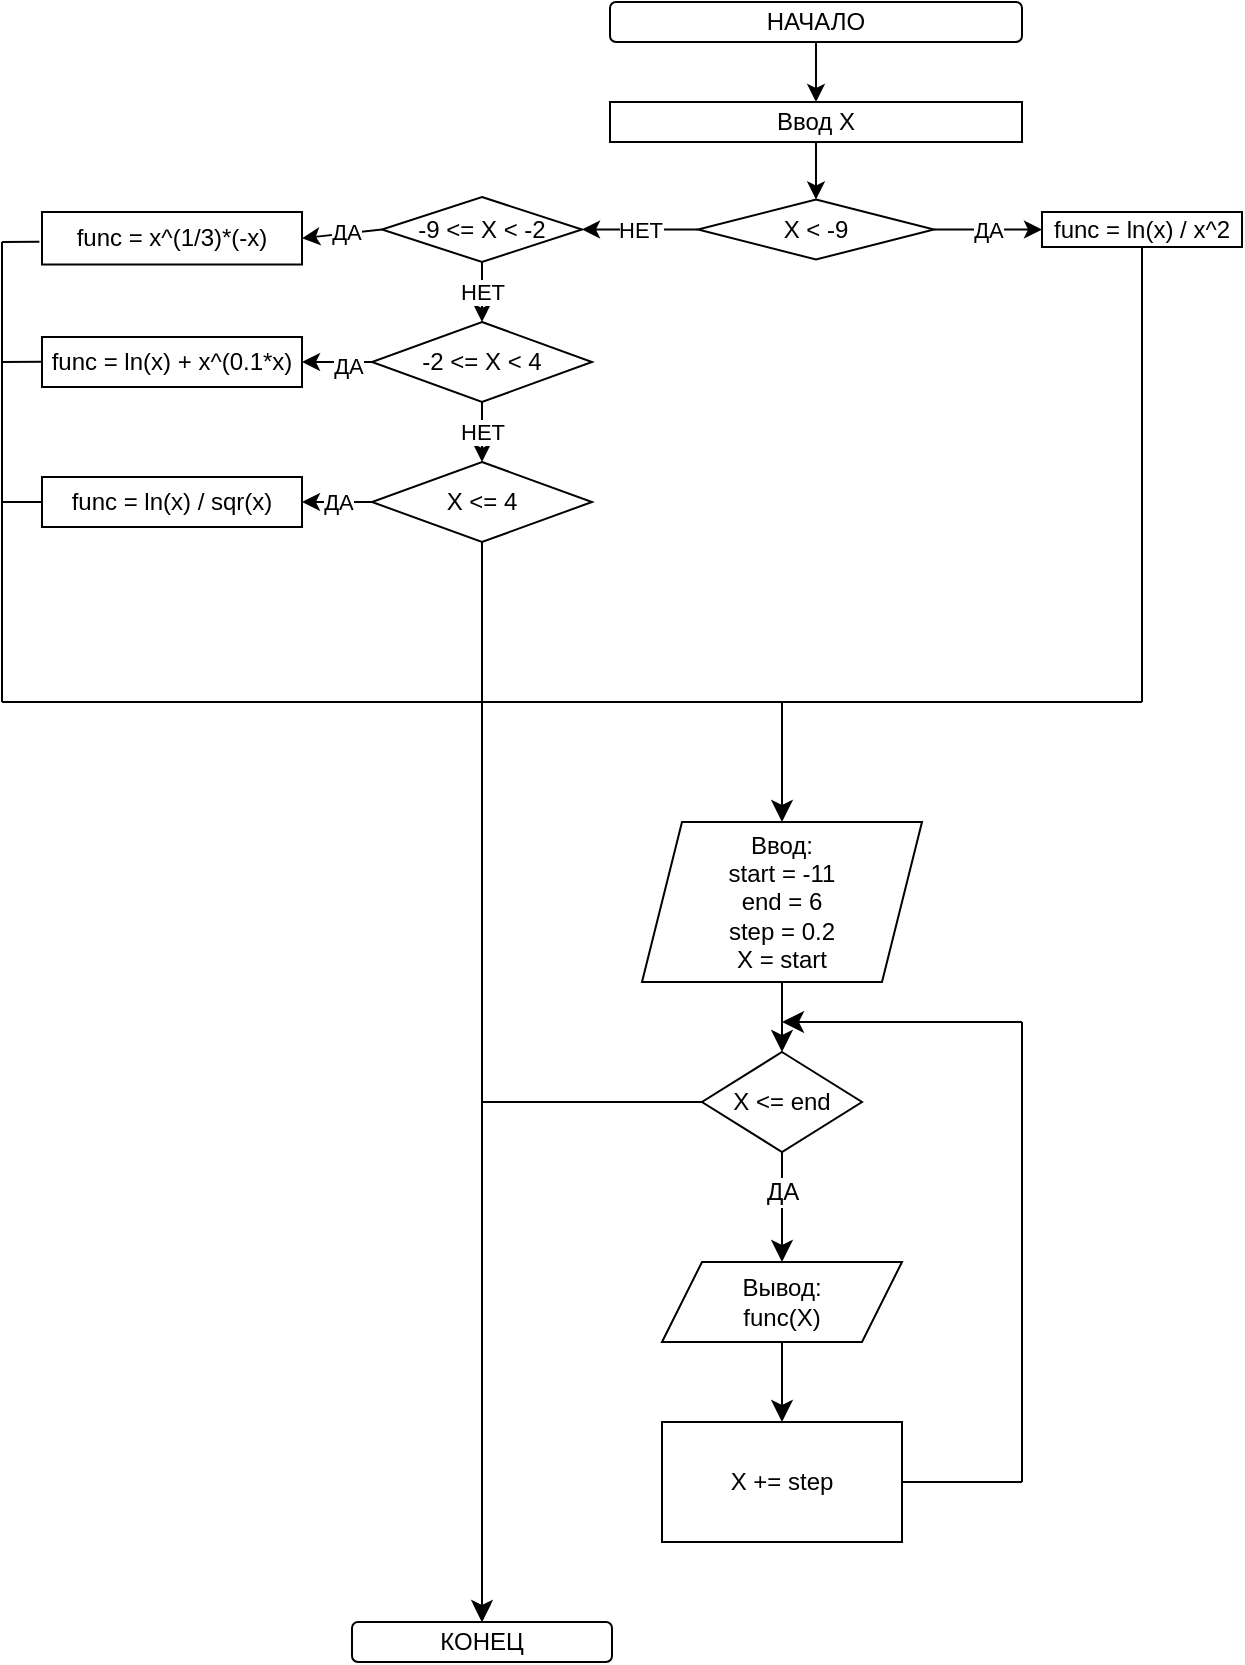 <mxfile version="28.2.5">
  <diagram name="Страница — 1" id="kkzMafzZdSWjQNuyHz_t">
    <mxGraphModel grid="1" page="1" gridSize="10" guides="1" tooltips="1" connect="1" arrows="1" fold="1" pageScale="1" pageWidth="827" pageHeight="1169" math="0" shadow="0">
      <root>
        <mxCell id="0" />
        <mxCell id="1" parent="0" />
        <mxCell id="YCszi3NhVksQIG2hc49Z-1" value="НАЧАЛО" style="rounded=1;whiteSpace=wrap;html=1;" vertex="1" parent="1">
          <mxGeometry x="314" y="10" width="206" height="20" as="geometry" />
        </mxCell>
        <mxCell id="YCszi3NhVksQIG2hc49Z-2" value="Ввод X" style="rounded=0;whiteSpace=wrap;html=1;" vertex="1" parent="1">
          <mxGeometry x="314" y="60" width="206" height="20" as="geometry" />
        </mxCell>
        <mxCell id="YCszi3NhVksQIG2hc49Z-3" value="" style="endArrow=classic;html=1;rounded=0;exitX=0.5;exitY=1;exitDx=0;exitDy=0;entryX=0.5;entryY=0;entryDx=0;entryDy=0;" edge="1" parent="1" source="YCszi3NhVksQIG2hc49Z-1" target="YCszi3NhVksQIG2hc49Z-2">
          <mxGeometry width="50" height="50" relative="1" as="geometry">
            <mxPoint x="390" y="310" as="sourcePoint" />
            <mxPoint x="450" y="80" as="targetPoint" />
          </mxGeometry>
        </mxCell>
        <mxCell id="YCszi3NhVksQIG2hc49Z-6" value="X &amp;lt; -9" style="rhombus;whiteSpace=wrap;html=1;" vertex="1" parent="1">
          <mxGeometry x="358" y="108.75" width="118" height="30" as="geometry" />
        </mxCell>
        <mxCell id="YCszi3NhVksQIG2hc49Z-7" value="" style="endArrow=classic;html=1;rounded=0;entryX=0.5;entryY=0;entryDx=0;entryDy=0;exitX=0.5;exitY=1;exitDx=0;exitDy=0;" edge="1" parent="1" source="YCszi3NhVksQIG2hc49Z-2" target="YCszi3NhVksQIG2hc49Z-6">
          <mxGeometry width="50" height="50" relative="1" as="geometry">
            <mxPoint x="370" y="180" as="sourcePoint" />
            <mxPoint x="420" y="130" as="targetPoint" />
          </mxGeometry>
        </mxCell>
        <mxCell id="YCszi3NhVksQIG2hc49Z-8" value="func = ln(x) / x^2" style="rounded=0;whiteSpace=wrap;html=1;" vertex="1" parent="1">
          <mxGeometry x="530" y="115" width="100" height="17.5" as="geometry" />
        </mxCell>
        <mxCell id="YCszi3NhVksQIG2hc49Z-9" value="ДА" style="endArrow=classic;html=1;rounded=0;entryX=0;entryY=0.5;entryDx=0;entryDy=0;exitX=1;exitY=0.5;exitDx=0;exitDy=0;" edge="1" parent="1" source="YCszi3NhVksQIG2hc49Z-6" target="YCszi3NhVksQIG2hc49Z-8">
          <mxGeometry width="50" height="50" relative="1" as="geometry">
            <mxPoint x="430" y="240" as="sourcePoint" />
            <mxPoint x="480" y="190" as="targetPoint" />
          </mxGeometry>
        </mxCell>
        <mxCell id="YCszi3NhVksQIG2hc49Z-11" value="-9 &amp;lt;= X &amp;lt; -2" style="rhombus;whiteSpace=wrap;html=1;" vertex="1" parent="1">
          <mxGeometry x="200" y="107.5" width="100" height="32.5" as="geometry" />
        </mxCell>
        <mxCell id="YCszi3NhVksQIG2hc49Z-12" value="НЕТ" style="endArrow=classic;html=1;rounded=0;entryX=1;entryY=0.5;entryDx=0;entryDy=0;exitX=0;exitY=0.5;exitDx=0;exitDy=0;" edge="1" parent="1" source="YCszi3NhVksQIG2hc49Z-6" target="YCszi3NhVksQIG2hc49Z-11">
          <mxGeometry width="50" height="50" relative="1" as="geometry">
            <mxPoint x="410" y="220" as="sourcePoint" />
            <mxPoint x="460" y="170" as="targetPoint" />
          </mxGeometry>
        </mxCell>
        <mxCell id="YCszi3NhVksQIG2hc49Z-13" value="func = x^(1/3)*(-x)" style="rounded=0;whiteSpace=wrap;html=1;" vertex="1" parent="1">
          <mxGeometry x="30" y="115" width="130" height="26.25" as="geometry" />
        </mxCell>
        <mxCell id="YCszi3NhVksQIG2hc49Z-16" value="" style="endArrow=classic;html=1;rounded=0;entryX=1;entryY=0.5;entryDx=0;entryDy=0;exitX=0;exitY=0.5;exitDx=0;exitDy=0;" edge="1" parent="1" source="YCszi3NhVksQIG2hc49Z-11" target="YCszi3NhVksQIG2hc49Z-13">
          <mxGeometry width="50" height="50" relative="1" as="geometry">
            <mxPoint x="220" y="200" as="sourcePoint" />
            <mxPoint x="270" y="150" as="targetPoint" />
          </mxGeometry>
        </mxCell>
        <mxCell id="YCszi3NhVksQIG2hc49Z-19" value="ДА" style="edgeLabel;html=1;align=center;verticalAlign=middle;resizable=0;points=[];" vertex="1" connectable="0" parent="YCszi3NhVksQIG2hc49Z-16">
          <mxGeometry x="-0.092" y="-1" relative="1" as="geometry">
            <mxPoint as="offset" />
          </mxGeometry>
        </mxCell>
        <mxCell id="YCszi3NhVksQIG2hc49Z-17" value="-2 &amp;lt;= X &amp;lt; 4" style="rhombus;whiteSpace=wrap;html=1;" vertex="1" parent="1">
          <mxGeometry x="195" y="170" width="110" height="40" as="geometry" />
        </mxCell>
        <mxCell id="YCszi3NhVksQIG2hc49Z-18" value="НЕТ" style="endArrow=classic;html=1;rounded=0;entryX=0.5;entryY=0;entryDx=0;entryDy=0;exitX=0.5;exitY=1;exitDx=0;exitDy=0;" edge="1" parent="1" source="YCszi3NhVksQIG2hc49Z-11" target="YCszi3NhVksQIG2hc49Z-17">
          <mxGeometry width="50" height="50" relative="1" as="geometry">
            <mxPoint x="220" y="200" as="sourcePoint" />
            <mxPoint x="270" y="150" as="targetPoint" />
          </mxGeometry>
        </mxCell>
        <mxCell id="YCszi3NhVksQIG2hc49Z-20" value="func = ln(x) + x^(0.1*x)" style="rounded=0;whiteSpace=wrap;html=1;" vertex="1" parent="1">
          <mxGeometry x="30" y="177.5" width="130" height="25" as="geometry" />
        </mxCell>
        <mxCell id="YCszi3NhVksQIG2hc49Z-21" value="" style="endArrow=classic;html=1;rounded=0;entryX=1;entryY=0.5;entryDx=0;entryDy=0;exitX=0;exitY=0.5;exitDx=0;exitDy=0;" edge="1" parent="1" source="YCszi3NhVksQIG2hc49Z-17" target="YCszi3NhVksQIG2hc49Z-20">
          <mxGeometry width="50" height="50" relative="1" as="geometry">
            <mxPoint x="220" y="200" as="sourcePoint" />
            <mxPoint x="270" y="150" as="targetPoint" />
          </mxGeometry>
        </mxCell>
        <mxCell id="YCszi3NhVksQIG2hc49Z-22" value="ДА" style="edgeLabel;html=1;align=center;verticalAlign=middle;resizable=0;points=[];" vertex="1" connectable="0" parent="YCszi3NhVksQIG2hc49Z-21">
          <mxGeometry x="-0.248" y="2" relative="1" as="geometry">
            <mxPoint x="1" as="offset" />
          </mxGeometry>
        </mxCell>
        <mxCell id="YCszi3NhVksQIG2hc49Z-24" value="X &amp;lt;= 4" style="rhombus;whiteSpace=wrap;html=1;" vertex="1" parent="1">
          <mxGeometry x="195" y="240" width="110" height="40" as="geometry" />
        </mxCell>
        <mxCell id="YCszi3NhVksQIG2hc49Z-25" value="НЕТ" style="endArrow=classic;html=1;rounded=0;entryX=0.5;entryY=0;entryDx=0;entryDy=0;exitX=0.5;exitY=1;exitDx=0;exitDy=0;" edge="1" parent="1" source="YCszi3NhVksQIG2hc49Z-17" target="YCszi3NhVksQIG2hc49Z-24">
          <mxGeometry width="50" height="50" relative="1" as="geometry">
            <mxPoint x="220" y="200" as="sourcePoint" />
            <mxPoint x="270" y="150" as="targetPoint" />
          </mxGeometry>
        </mxCell>
        <mxCell id="YCszi3NhVksQIG2hc49Z-28" value="func&lt;span style=&quot;background-color: transparent; color: light-dark(rgb(0, 0, 0), rgb(255, 255, 255));&quot;&gt;&amp;nbsp;= ln(x) / sqr(x)&lt;/span&gt;" style="rounded=0;whiteSpace=wrap;html=1;" vertex="1" parent="1">
          <mxGeometry x="30" y="247.5" width="130" height="25" as="geometry" />
        </mxCell>
        <mxCell id="YCszi3NhVksQIG2hc49Z-29" value="ДА" style="endArrow=classic;html=1;rounded=0;entryX=1;entryY=0.5;entryDx=0;entryDy=0;exitX=0;exitY=0.5;exitDx=0;exitDy=0;" edge="1" parent="1" source="YCszi3NhVksQIG2hc49Z-24" target="YCszi3NhVksQIG2hc49Z-28">
          <mxGeometry width="50" height="50" relative="1" as="geometry">
            <mxPoint x="220" y="310" as="sourcePoint" />
            <mxPoint x="270" y="260" as="targetPoint" />
          </mxGeometry>
        </mxCell>
        <mxCell id="YCszi3NhVksQIG2hc49Z-33" value="КОНЕЦ" style="rounded=1;whiteSpace=wrap;html=1;" vertex="1" parent="1">
          <mxGeometry x="185" y="820" width="130" height="20" as="geometry" />
        </mxCell>
        <mxCell id="YCszi3NhVksQIG2hc49Z-34" value="" style="endArrow=classic;html=1;rounded=0;entryX=0.5;entryY=0;entryDx=0;entryDy=0;exitX=0.5;exitY=1;exitDx=0;exitDy=0;" edge="1" parent="1" source="YCszi3NhVksQIG2hc49Z-24" target="YCszi3NhVksQIG2hc49Z-33">
          <mxGeometry width="50" height="50" relative="1" as="geometry">
            <mxPoint x="220" y="310" as="sourcePoint" />
            <mxPoint x="270" y="260" as="targetPoint" />
          </mxGeometry>
        </mxCell>
        <mxCell id="IE5GxjCSTOSKUwAtpjdR-5" value="" style="endArrow=none;html=1;rounded=0;fontSize=12;startSize=8;endSize=8;curved=1;entryX=-0.01;entryY=0.567;entryDx=0;entryDy=0;entryPerimeter=0;" edge="1" parent="1" target="YCszi3NhVksQIG2hc49Z-13">
          <mxGeometry width="50" height="50" relative="1" as="geometry">
            <mxPoint x="10" y="130" as="sourcePoint" />
            <mxPoint x="80" y="140" as="targetPoint" />
          </mxGeometry>
        </mxCell>
        <mxCell id="IE5GxjCSTOSKUwAtpjdR-6" value="" style="endArrow=none;html=1;rounded=0;fontSize=12;startSize=8;endSize=8;curved=1;entryX=-0.01;entryY=0.567;entryDx=0;entryDy=0;entryPerimeter=0;" edge="1" parent="1">
          <mxGeometry width="50" height="50" relative="1" as="geometry">
            <mxPoint x="10" y="190" as="sourcePoint" />
            <mxPoint x="30" y="189.9" as="targetPoint" />
          </mxGeometry>
        </mxCell>
        <mxCell id="IE5GxjCSTOSKUwAtpjdR-7" value="" style="endArrow=none;html=1;rounded=0;fontSize=12;startSize=8;endSize=8;curved=1;entryX=0;entryY=0.5;entryDx=0;entryDy=0;" edge="1" parent="1" target="YCszi3NhVksQIG2hc49Z-28">
          <mxGeometry width="50" height="50" relative="1" as="geometry">
            <mxPoint x="10" y="260" as="sourcePoint" />
            <mxPoint x="29" y="250" as="targetPoint" />
          </mxGeometry>
        </mxCell>
        <mxCell id="IE5GxjCSTOSKUwAtpjdR-8" value="" style="endArrow=none;html=1;rounded=0;fontSize=12;startSize=8;endSize=8;curved=1;" edge="1" parent="1">
          <mxGeometry width="50" height="50" relative="1" as="geometry">
            <mxPoint x="10" y="360" as="sourcePoint" />
            <mxPoint x="10" y="130" as="targetPoint" />
          </mxGeometry>
        </mxCell>
        <mxCell id="IE5GxjCSTOSKUwAtpjdR-9" value="" style="endArrow=none;html=1;rounded=0;fontSize=12;startSize=8;endSize=8;curved=1;entryX=0.5;entryY=1;entryDx=0;entryDy=0;" edge="1" parent="1" target="YCszi3NhVksQIG2hc49Z-8">
          <mxGeometry width="50" height="50" relative="1" as="geometry">
            <mxPoint x="580" y="360" as="sourcePoint" />
            <mxPoint x="590" y="220" as="targetPoint" />
          </mxGeometry>
        </mxCell>
        <mxCell id="IE5GxjCSTOSKUwAtpjdR-10" value="" style="endArrow=none;html=1;rounded=0;fontSize=12;startSize=8;endSize=8;curved=1;" edge="1" parent="1">
          <mxGeometry width="50" height="50" relative="1" as="geometry">
            <mxPoint x="420" y="360" as="sourcePoint" />
            <mxPoint x="10" y="360" as="targetPoint" />
          </mxGeometry>
        </mxCell>
        <mxCell id="IE5GxjCSTOSKUwAtpjdR-11" value="" style="endArrow=none;html=1;rounded=0;fontSize=12;startSize=8;endSize=8;curved=1;" edge="1" parent="1">
          <mxGeometry width="50" height="50" relative="1" as="geometry">
            <mxPoint x="420" y="360" as="sourcePoint" />
            <mxPoint x="580" y="360" as="targetPoint" />
          </mxGeometry>
        </mxCell>
        <mxCell id="IE5GxjCSTOSKUwAtpjdR-12" value="" style="endArrow=classic;html=1;rounded=0;fontSize=12;startSize=8;endSize=8;curved=1;entryX=0.5;entryY=0;entryDx=0;entryDy=0;" edge="1" parent="1">
          <mxGeometry width="50" height="50" relative="1" as="geometry">
            <mxPoint x="400" y="360" as="sourcePoint" />
            <mxPoint x="400" y="420.0" as="targetPoint" />
          </mxGeometry>
        </mxCell>
        <mxCell id="IE5GxjCSTOSKUwAtpjdR-14" value="" style="endArrow=classic;html=1;rounded=0;fontSize=12;startSize=8;endSize=8;curved=1;exitX=0.5;exitY=1;exitDx=0;exitDy=0;entryX=0.5;entryY=0;entryDx=0;entryDy=0;" edge="1" parent="1" source="IE5GxjCSTOSKUwAtpjdR-20" target="IE5GxjCSTOSKUwAtpjdR-16">
          <mxGeometry width="50" height="50" relative="1" as="geometry">
            <mxPoint x="400" y="510" as="sourcePoint" />
            <mxPoint x="400" y="540" as="targetPoint" />
          </mxGeometry>
        </mxCell>
        <mxCell id="IE5GxjCSTOSKUwAtpjdR-16" value="X &amp;lt;= end" style="rhombus;whiteSpace=wrap;html=1;" vertex="1" parent="1">
          <mxGeometry x="360" y="535" width="80" height="50" as="geometry" />
        </mxCell>
        <mxCell id="IE5GxjCSTOSKUwAtpjdR-19" value="" style="endArrow=classic;html=1;rounded=0;fontSize=12;startSize=8;endSize=8;curved=1;exitX=0.5;exitY=1;exitDx=0;exitDy=0;entryX=0.5;entryY=0;entryDx=0;entryDy=0;" edge="1" parent="1" source="IE5GxjCSTOSKUwAtpjdR-16" target="IE5GxjCSTOSKUwAtpjdR-21">
          <mxGeometry width="50" height="50" relative="1" as="geometry">
            <mxPoint x="340" y="620" as="sourcePoint" />
            <mxPoint x="400" y="620" as="targetPoint" />
          </mxGeometry>
        </mxCell>
        <mxCell id="IE5GxjCSTOSKUwAtpjdR-24" value="ДА" style="edgeLabel;html=1;align=center;verticalAlign=middle;resizable=0;points=[];fontSize=12;" connectable="0" vertex="1" parent="IE5GxjCSTOSKUwAtpjdR-19">
          <mxGeometry x="-0.281" relative="1" as="geometry">
            <mxPoint as="offset" />
          </mxGeometry>
        </mxCell>
        <mxCell id="IE5GxjCSTOSKUwAtpjdR-20" value="Ввод:&lt;div&gt;start = -11&lt;/div&gt;&lt;div&gt;end = 6&lt;/div&gt;&lt;div&gt;step = 0.2&lt;/div&gt;&lt;div&gt;X = start&lt;/div&gt;" style="shape=parallelogram;perimeter=parallelogramPerimeter;whiteSpace=wrap;html=1;fixedSize=1;" vertex="1" parent="1">
          <mxGeometry x="330" y="420" width="140" height="80" as="geometry" />
        </mxCell>
        <mxCell id="IE5GxjCSTOSKUwAtpjdR-21" value="Вывод:&lt;div&gt;func(X)&lt;/div&gt;" style="shape=parallelogram;perimeter=parallelogramPerimeter;whiteSpace=wrap;html=1;fixedSize=1;" vertex="1" parent="1">
          <mxGeometry x="340" y="640" width="120" height="40" as="geometry" />
        </mxCell>
        <mxCell id="IE5GxjCSTOSKUwAtpjdR-22" value="X += step" style="rounded=0;whiteSpace=wrap;html=1;" vertex="1" parent="1">
          <mxGeometry x="340" y="720" width="120" height="60" as="geometry" />
        </mxCell>
        <mxCell id="IE5GxjCSTOSKUwAtpjdR-23" value="" style="endArrow=classic;html=1;rounded=0;fontSize=12;startSize=8;endSize=8;curved=1;entryX=0.5;entryY=0;entryDx=0;entryDy=0;exitX=0.5;exitY=1;exitDx=0;exitDy=0;" edge="1" parent="1" source="IE5GxjCSTOSKUwAtpjdR-21" target="IE5GxjCSTOSKUwAtpjdR-22">
          <mxGeometry width="50" height="50" relative="1" as="geometry">
            <mxPoint x="380" y="560" as="sourcePoint" />
            <mxPoint x="430" y="510" as="targetPoint" />
          </mxGeometry>
        </mxCell>
        <mxCell id="IE5GxjCSTOSKUwAtpjdR-26" value="" style="endArrow=none;html=1;rounded=0;fontSize=12;startSize=8;endSize=8;curved=1;exitX=1;exitY=0.5;exitDx=0;exitDy=0;" edge="1" parent="1" source="IE5GxjCSTOSKUwAtpjdR-22">
          <mxGeometry width="50" height="50" relative="1" as="geometry">
            <mxPoint x="380" y="630" as="sourcePoint" />
            <mxPoint x="520" y="750" as="targetPoint" />
          </mxGeometry>
        </mxCell>
        <mxCell id="IE5GxjCSTOSKUwAtpjdR-27" value="" style="endArrow=none;html=1;rounded=0;fontSize=12;startSize=8;endSize=8;curved=1;" edge="1" parent="1">
          <mxGeometry width="50" height="50" relative="1" as="geometry">
            <mxPoint x="520" y="750" as="sourcePoint" />
            <mxPoint x="520" y="520" as="targetPoint" />
          </mxGeometry>
        </mxCell>
        <mxCell id="IE5GxjCSTOSKUwAtpjdR-28" value="" style="endArrow=classic;html=1;rounded=0;fontSize=12;startSize=8;endSize=8;curved=1;" edge="1" parent="1">
          <mxGeometry width="50" height="50" relative="1" as="geometry">
            <mxPoint x="520" y="520" as="sourcePoint" />
            <mxPoint x="400" y="520" as="targetPoint" />
          </mxGeometry>
        </mxCell>
        <mxCell id="IE5GxjCSTOSKUwAtpjdR-29" value="" style="endArrow=none;html=1;rounded=0;fontSize=12;startSize=8;endSize=8;curved=1;entryX=0;entryY=0.5;entryDx=0;entryDy=0;" edge="1" parent="1" target="IE5GxjCSTOSKUwAtpjdR-16">
          <mxGeometry width="50" height="50" relative="1" as="geometry">
            <mxPoint x="250" y="560" as="sourcePoint" />
            <mxPoint x="260" y="480" as="targetPoint" />
          </mxGeometry>
        </mxCell>
        <mxCell id="IE5GxjCSTOSKUwAtpjdR-30" value="" style="endArrow=classic;html=1;rounded=0;fontSize=12;startSize=8;endSize=8;curved=1;" edge="1" parent="1">
          <mxGeometry width="50" height="50" relative="1" as="geometry">
            <mxPoint x="250" y="560" as="sourcePoint" />
            <mxPoint x="250" y="820" as="targetPoint" />
          </mxGeometry>
        </mxCell>
      </root>
    </mxGraphModel>
  </diagram>
</mxfile>
